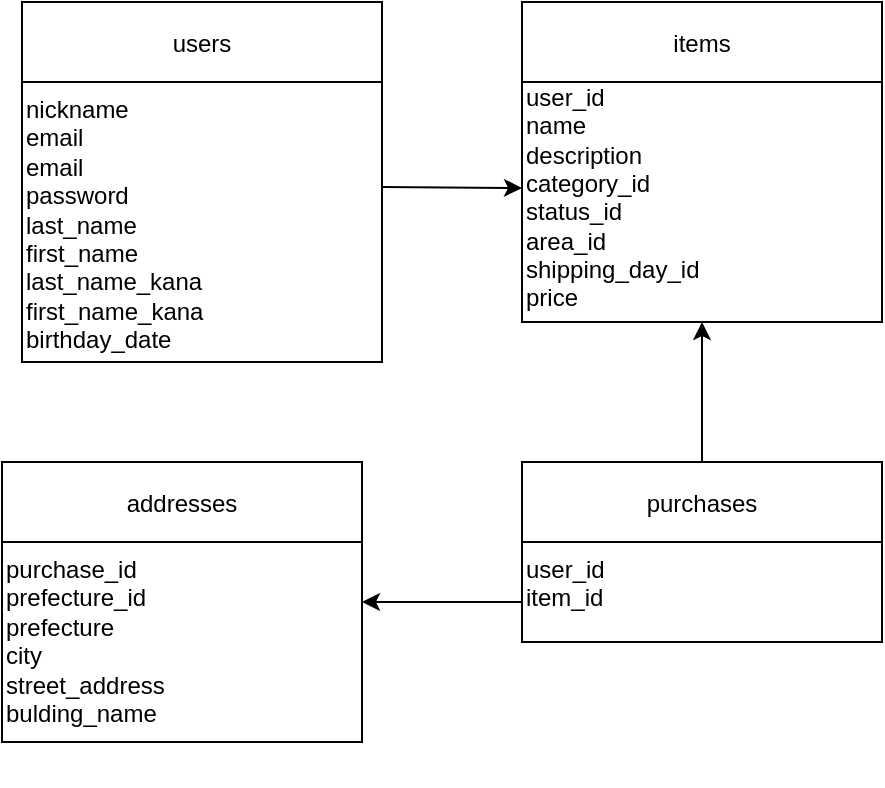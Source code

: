 <mxfile>
    <diagram name="ER図" id="er1">
        <mxGraphModel dx="520" dy="419" grid="1" gridSize="10" guides="1" tooltips="1" connect="1" arrows="1" fold="1" page="1" pageScale="1" pageWidth="827" pageHeight="1169" math="0" shadow="0">
            <root>
                <mxCell id="0"/>
                <mxCell id="1" parent="0"/>
                <mxCell id="2" value="users" style="shape=swimlane;" parent="1" vertex="1">
                    <mxGeometry x="30" y="20" width="180" height="180" as="geometry"/>
                </mxCell>
                <mxCell id="18" style="edgeStyle=none;html=1;exitX=1;exitY=0.75;exitDx=0;exitDy=0;" edge="1" parent="2" source="3">
                    <mxGeometry relative="1" as="geometry">
                        <mxPoint x="250" y="93" as="targetPoint"/>
                    </mxGeometry>
                </mxCell>
                <mxCell id="3" value="nickname &lt;br&gt;email &lt;br&gt;email&lt;br&gt;password&lt;br&gt;last_name&lt;br&gt;first_name&lt;br&gt;last_name_kana&lt;br&gt;first_name_kana&lt;br&gt;birthday_date&amp;nbsp;&lt;br&gt;&lt;div&gt;&lt;br&gt;&lt;/div&gt;" style="text;html=1;strokeColor=none;" parent="2" vertex="1">
                    <mxGeometry y="40" width="180" height="70" as="geometry"/>
                </mxCell>
                <mxCell id="4" value="items" style="shape=swimlane;" parent="1" vertex="1">
                    <mxGeometry x="280" y="20" width="180" height="160" as="geometry"/>
                </mxCell>
                <mxCell id="20" value="&lt;br&gt;user_id&lt;br&gt;name&lt;br&gt;description&lt;br&gt;category_id&lt;br&gt;status_id&lt;br&gt;area_id&lt;br&gt;shipping_day_id&lt;br&gt;price&lt;br&gt;&lt;br&gt;&lt;div&gt;&lt;br&gt;&lt;/div&gt;" style="text;html=1;align=left;verticalAlign=middle;resizable=0;points=[];autosize=1;strokeColor=none;fillColor=none;" vertex="1" parent="4">
                    <mxGeometry y="20" width="110" height="170" as="geometry"/>
                </mxCell>
                <mxCell id="6" value="addresses" style="shape=swimlane;" parent="1" vertex="1">
                    <mxGeometry x="20" y="250" width="180" height="140" as="geometry"/>
                </mxCell>
                <mxCell id="7" value="&lt;span style=&quot;color: rgb(0, 0, 0); text-align: center;&quot;&gt;purchase_&lt;/span&gt;id &lt;br&gt;prefecture_id&lt;span style=&quot;color: rgb(0, 0, 0);&quot;&gt;&lt;br&gt;&lt;span style=&quot;color: rgb(0, 0, 0);&quot;&gt;prefecture&lt;br&gt;&lt;span style=&quot;color: rgb(0, 0, 0);&quot;&gt;city&lt;br&gt;street_address&lt;br&gt;bulding_name&lt;br&gt;&lt;br&gt;&lt;br&gt;&lt;/span&gt;&lt;/span&gt;&lt;/span&gt;" style="text;html=1;strokeColor=none;" parent="6" vertex="1">
                    <mxGeometry y="40" width="180" height="100" as="geometry"/>
                </mxCell>
                <mxCell id="24" value="" style="edgeStyle=none;html=1;" edge="1" parent="1" source="8">
                    <mxGeometry relative="1" as="geometry">
                        <mxPoint x="370" y="180" as="targetPoint"/>
                        <Array as="points">
                            <mxPoint x="370" y="180"/>
                        </Array>
                    </mxGeometry>
                </mxCell>
                <mxCell id="8" value="purchases" style="shape=swimlane;" parent="1" vertex="1">
                    <mxGeometry x="280" y="250" width="180" height="90" as="geometry"/>
                </mxCell>
                <mxCell id="9" value="user_id &lt;br&gt;&lt;span style=&quot;color: rgb(0, 0, 0);&quot;&gt;item_id&lt;/span&gt;&lt;br&gt;&lt;div&gt;&lt;br&gt;&lt;/div&gt;" style="text;html=1;strokeColor=none;" parent="8" vertex="1">
                    <mxGeometry y="40" width="180" height="40" as="geometry"/>
                </mxCell>
                <mxCell id="14" value="" style="edgeStyle=none;html=1;" parent="1" edge="1">
                    <mxGeometry relative="1" as="geometry">
                        <mxPoint x="280" y="115" as="sourcePoint"/>
                        <mxPoint x="280" y="115" as="targetPoint"/>
                    </mxGeometry>
                </mxCell>
                <mxCell id="26" style="edgeStyle=none;html=1;exitX=0;exitY=0.75;exitDx=0;exitDy=0;" edge="1" parent="1" source="9">
                    <mxGeometry relative="1" as="geometry">
                        <mxPoint x="200" y="320" as="targetPoint"/>
                    </mxGeometry>
                </mxCell>
            </root>
        </mxGraphModel>
    </diagram>
</mxfile>